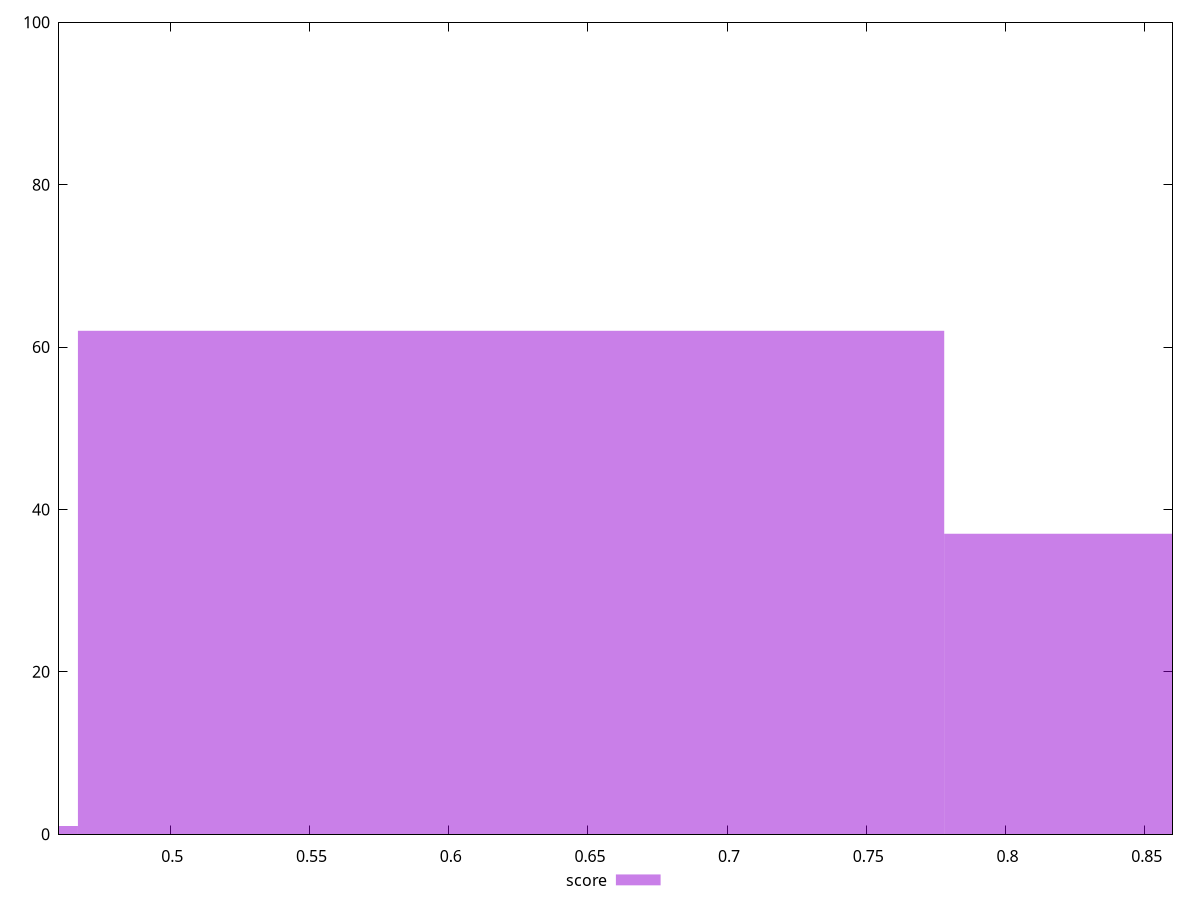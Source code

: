 reset

$score <<EOF
0.6223963909112316 62
0.3111981954556158 1
0.9335945863668473 37
EOF

set key outside below
set boxwidth 0.3111981954556158
set xrange [0.46:0.86]
set yrange [0:100]
set trange [0:100]
set style fill transparent solid 0.5 noborder
set terminal svg size 640, 490 enhanced background rgb 'white'
set output "report_00017_2021-02-10T15-08-03.406Z/interactive/samples/pages+cached+noadtech/score/histogram.svg"

plot $score title "score" with boxes

reset
